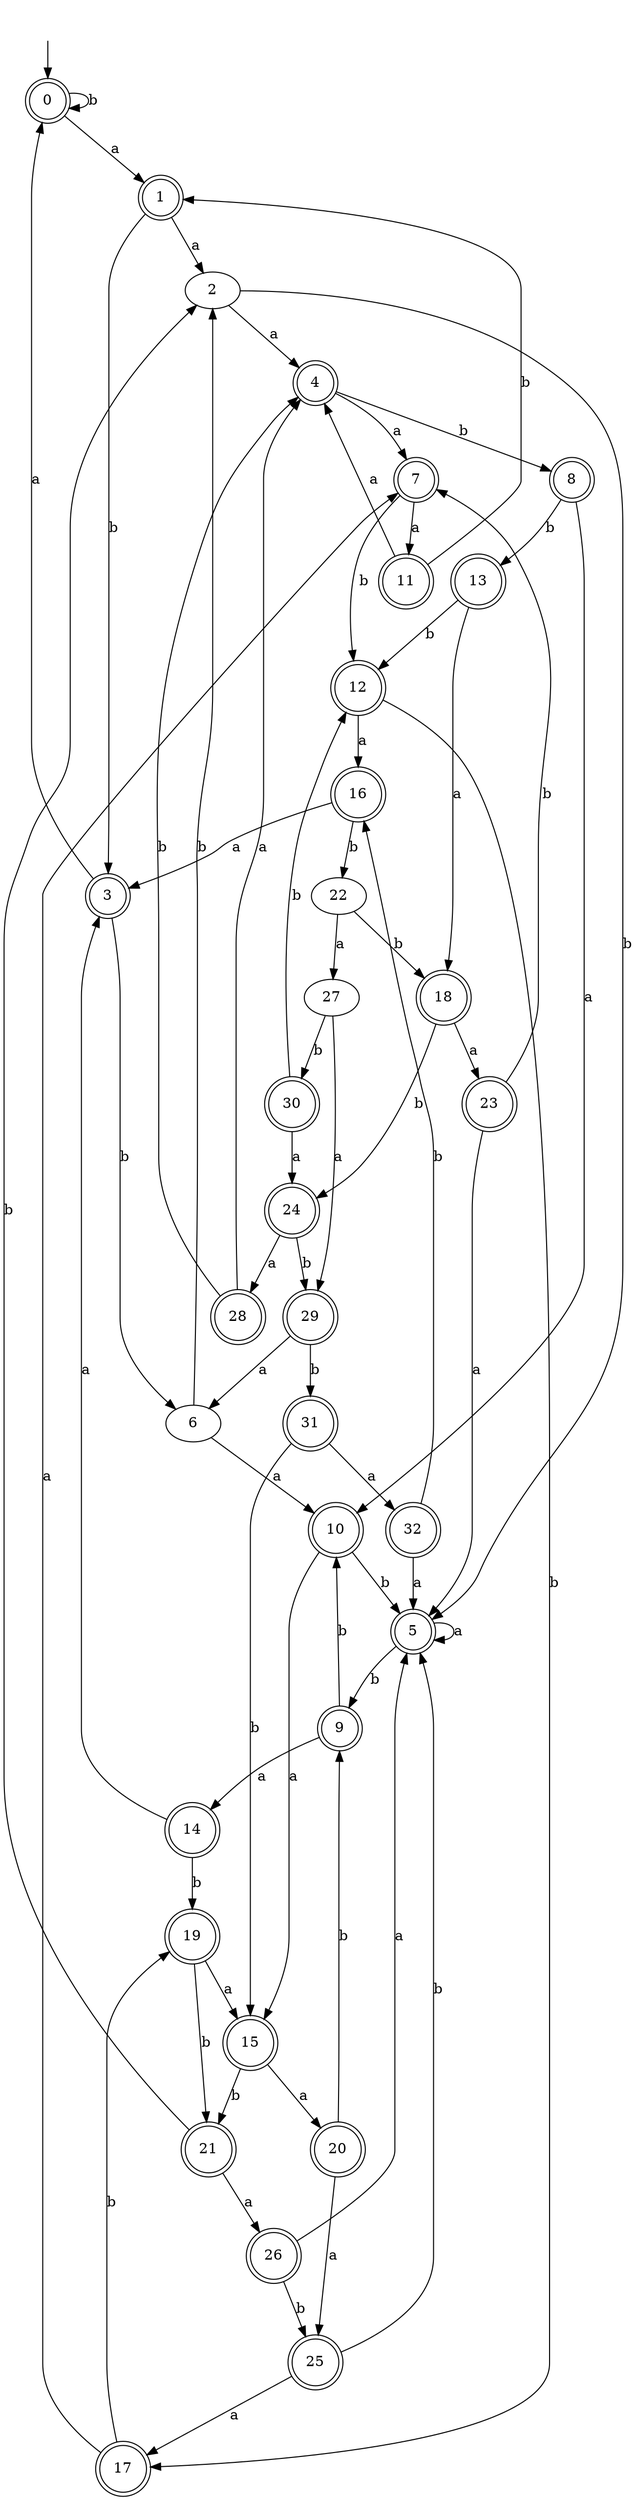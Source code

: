 digraph RandomDFA {
  __start0 [label="", shape=none];
  __start0 -> 0 [label=""];
  0 [shape=circle] [shape=doublecircle]
  0 -> 1 [label="a"]
  0 -> 0 [label="b"]
  1 [shape=doublecircle]
  1 -> 2 [label="a"]
  1 -> 3 [label="b"]
  2
  2 -> 4 [label="a"]
  2 -> 5 [label="b"]
  3 [shape=doublecircle]
  3 -> 0 [label="a"]
  3 -> 6 [label="b"]
  4 [shape=doublecircle]
  4 -> 7 [label="a"]
  4 -> 8 [label="b"]
  5 [shape=doublecircle]
  5 -> 5 [label="a"]
  5 -> 9 [label="b"]
  6
  6 -> 10 [label="a"]
  6 -> 2 [label="b"]
  7 [shape=doublecircle]
  7 -> 11 [label="a"]
  7 -> 12 [label="b"]
  8 [shape=doublecircle]
  8 -> 10 [label="a"]
  8 -> 13 [label="b"]
  9 [shape=doublecircle]
  9 -> 14 [label="a"]
  9 -> 10 [label="b"]
  10 [shape=doublecircle]
  10 -> 15 [label="a"]
  10 -> 5 [label="b"]
  11 [shape=doublecircle]
  11 -> 4 [label="a"]
  11 -> 1 [label="b"]
  12 [shape=doublecircle]
  12 -> 16 [label="a"]
  12 -> 17 [label="b"]
  13 [shape=doublecircle]
  13 -> 18 [label="a"]
  13 -> 12 [label="b"]
  14 [shape=doublecircle]
  14 -> 3 [label="a"]
  14 -> 19 [label="b"]
  15 [shape=doublecircle]
  15 -> 20 [label="a"]
  15 -> 21 [label="b"]
  16 [shape=doublecircle]
  16 -> 3 [label="a"]
  16 -> 22 [label="b"]
  17 [shape=doublecircle]
  17 -> 7 [label="a"]
  17 -> 19 [label="b"]
  18 [shape=doublecircle]
  18 -> 23 [label="a"]
  18 -> 24 [label="b"]
  19 [shape=doublecircle]
  19 -> 15 [label="a"]
  19 -> 21 [label="b"]
  20 [shape=doublecircle]
  20 -> 25 [label="a"]
  20 -> 9 [label="b"]
  21 [shape=doublecircle]
  21 -> 26 [label="a"]
  21 -> 2 [label="b"]
  22
  22 -> 27 [label="a"]
  22 -> 18 [label="b"]
  23 [shape=doublecircle]
  23 -> 5 [label="a"]
  23 -> 7 [label="b"]
  24 [shape=doublecircle]
  24 -> 28 [label="a"]
  24 -> 29 [label="b"]
  25 [shape=doublecircle]
  25 -> 17 [label="a"]
  25 -> 5 [label="b"]
  26 [shape=doublecircle]
  26 -> 5 [label="a"]
  26 -> 25 [label="b"]
  27
  27 -> 29 [label="a"]
  27 -> 30 [label="b"]
  28 [shape=doublecircle]
  28 -> 4 [label="a"]
  28 -> 4 [label="b"]
  29 [shape=doublecircle]
  29 -> 6 [label="a"]
  29 -> 31 [label="b"]
  30 [shape=doublecircle]
  30 -> 24 [label="a"]
  30 -> 12 [label="b"]
  31 [shape=doublecircle]
  31 -> 32 [label="a"]
  31 -> 15 [label="b"]
  32 [shape=doublecircle]
  32 -> 5 [label="a"]
  32 -> 16 [label="b"]
}
